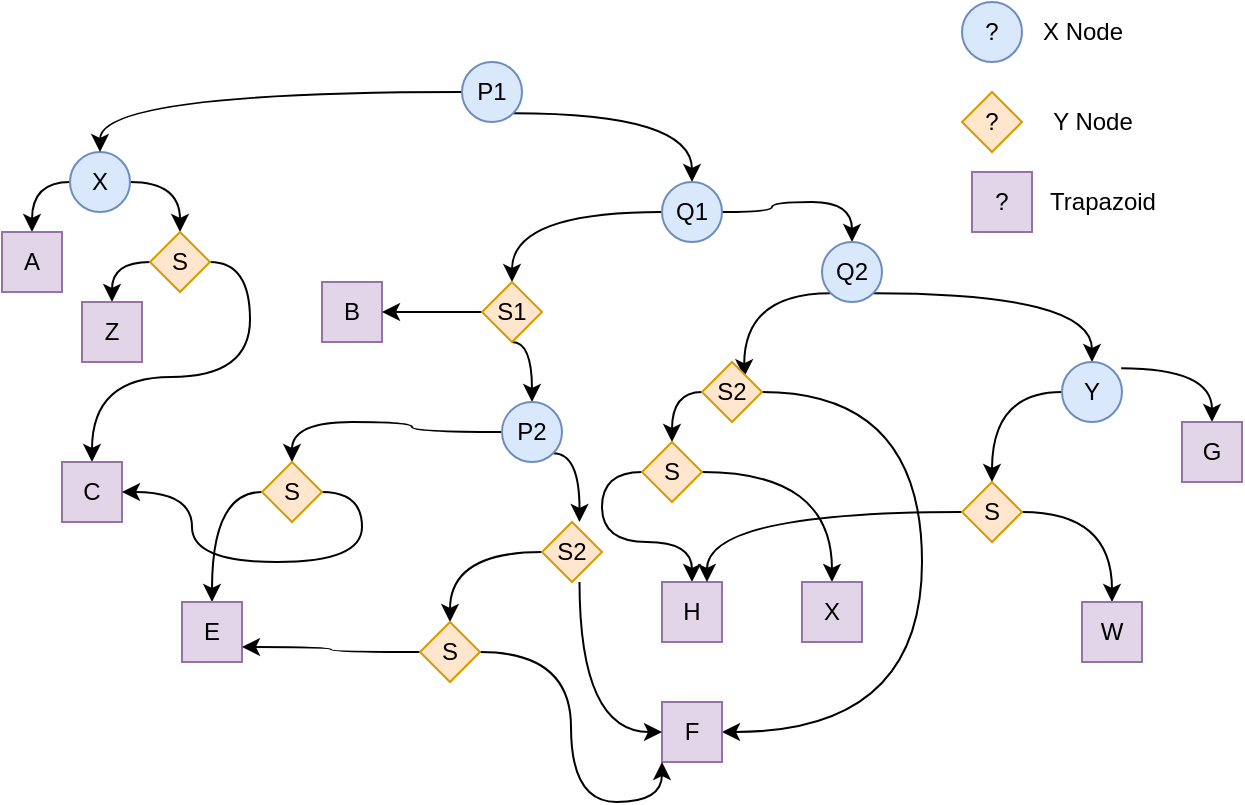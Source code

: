 <mxfile version="13.7.9" type="device"><diagram id="1P3jYseGelYIOOdL0t2H" name="Page-1"><mxGraphModel dx="1422" dy="822" grid="1" gridSize="10" guides="1" tooltips="1" connect="1" arrows="1" fold="1" page="1" pageScale="1" pageWidth="827" pageHeight="1169" math="0" shadow="0"><root><mxCell id="0"/><mxCell id="1" parent="0"/><mxCell id="ma-82jv1wfsadaCyuP6z-36" style="edgeStyle=orthogonalEdgeStyle;curved=1;orthogonalLoop=1;jettySize=auto;html=1;exitX=0;exitY=0.5;exitDx=0;exitDy=0;entryX=0.5;entryY=0;entryDx=0;entryDy=0;" parent="1" source="ma-82jv1wfsadaCyuP6z-1" target="ma-82jv1wfsadaCyuP6z-2" edge="1"><mxGeometry relative="1" as="geometry"/></mxCell><mxCell id="ma-82jv1wfsadaCyuP6z-37" style="edgeStyle=orthogonalEdgeStyle;curved=1;orthogonalLoop=1;jettySize=auto;html=1;exitX=1;exitY=0.5;exitDx=0;exitDy=0;entryX=0.5;entryY=0;entryDx=0;entryDy=0;" parent="1" source="ma-82jv1wfsadaCyuP6z-1" target="ma-82jv1wfsadaCyuP6z-4" edge="1"><mxGeometry relative="1" as="geometry"/></mxCell><mxCell id="ma-82jv1wfsadaCyuP6z-1" value="X" style="ellipse;whiteSpace=wrap;html=1;aspect=fixed;fillColor=#dae8fc;strokeColor=#6c8ebf;" parent="1" vertex="1"><mxGeometry x="224" y="105" width="30" height="30" as="geometry"/></mxCell><mxCell id="ma-82jv1wfsadaCyuP6z-2" value="A" style="rounded=0;whiteSpace=wrap;html=1;fillColor=#e1d5e7;strokeColor=#9673a6;" parent="1" vertex="1"><mxGeometry x="190" y="145" width="30" height="30" as="geometry"/></mxCell><mxCell id="ma-82jv1wfsadaCyuP6z-39" style="edgeStyle=orthogonalEdgeStyle;curved=1;orthogonalLoop=1;jettySize=auto;html=1;exitX=1;exitY=0.5;exitDx=0;exitDy=0;entryX=0.5;entryY=0;entryDx=0;entryDy=0;" parent="1" source="ma-82jv1wfsadaCyuP6z-4" target="ma-82jv1wfsadaCyuP6z-6" edge="1"><mxGeometry relative="1" as="geometry"/></mxCell><mxCell id="9eR2W5cTQIHq8uAFJY7--2" style="edgeStyle=orthogonalEdgeStyle;orthogonalLoop=1;jettySize=auto;html=1;exitX=0;exitY=0.5;exitDx=0;exitDy=0;entryX=0.5;entryY=0;entryDx=0;entryDy=0;curved=1;" edge="1" parent="1" source="ma-82jv1wfsadaCyuP6z-4" target="9eR2W5cTQIHq8uAFJY7--1"><mxGeometry relative="1" as="geometry"/></mxCell><mxCell id="ma-82jv1wfsadaCyuP6z-4" value="S" style="shape=hexagon;perimeter=hexagonPerimeter2;whiteSpace=wrap;html=1;fixedSize=1;size=16;fillColor=#ffe6cc;strokeColor=#d79b00;" parent="1" vertex="1"><mxGeometry x="264" y="145" width="30" height="30" as="geometry"/></mxCell><mxCell id="ma-82jv1wfsadaCyuP6z-5" value="B" style="rounded=0;whiteSpace=wrap;html=1;fillColor=#e1d5e7;strokeColor=#9673a6;" parent="1" vertex="1"><mxGeometry x="350" y="170" width="30" height="30" as="geometry"/></mxCell><mxCell id="ma-82jv1wfsadaCyuP6z-6" value="C" style="rounded=0;whiteSpace=wrap;html=1;fillColor=#e1d5e7;strokeColor=#9673a6;" parent="1" vertex="1"><mxGeometry x="220" y="260" width="30" height="30" as="geometry"/></mxCell><mxCell id="ma-82jv1wfsadaCyuP6z-22" style="edgeStyle=orthogonalEdgeStyle;orthogonalLoop=1;jettySize=auto;html=1;exitX=1;exitY=1;exitDx=0;exitDy=0;curved=1;" parent="1" source="ma-82jv1wfsadaCyuP6z-9" target="ma-82jv1wfsadaCyuP6z-10" edge="1"><mxGeometry relative="1" as="geometry"/></mxCell><mxCell id="ma-82jv1wfsadaCyuP6z-35" style="edgeStyle=orthogonalEdgeStyle;curved=1;orthogonalLoop=1;jettySize=auto;html=1;exitX=0;exitY=0.5;exitDx=0;exitDy=0;entryX=0.5;entryY=0;entryDx=0;entryDy=0;" parent="1" source="ma-82jv1wfsadaCyuP6z-9" target="ma-82jv1wfsadaCyuP6z-1" edge="1"><mxGeometry relative="1" as="geometry"/></mxCell><mxCell id="ma-82jv1wfsadaCyuP6z-9" value="P1" style="ellipse;whiteSpace=wrap;html=1;aspect=fixed;fillColor=#dae8fc;strokeColor=#6c8ebf;" parent="1" vertex="1"><mxGeometry x="420" y="60" width="30" height="30" as="geometry"/></mxCell><mxCell id="ma-82jv1wfsadaCyuP6z-23" style="edgeStyle=orthogonalEdgeStyle;curved=1;orthogonalLoop=1;jettySize=auto;html=1;exitX=1;exitY=0.5;exitDx=0;exitDy=0;entryX=0.5;entryY=0;entryDx=0;entryDy=0;" parent="1" source="ma-82jv1wfsadaCyuP6z-10" target="ma-82jv1wfsadaCyuP6z-11" edge="1"><mxGeometry relative="1" as="geometry"/></mxCell><mxCell id="ma-82jv1wfsadaCyuP6z-28" style="edgeStyle=orthogonalEdgeStyle;curved=1;orthogonalLoop=1;jettySize=auto;html=1;exitX=0;exitY=0.5;exitDx=0;exitDy=0;entryX=0.5;entryY=0;entryDx=0;entryDy=0;" parent="1" source="ma-82jv1wfsadaCyuP6z-10" target="ma-82jv1wfsadaCyuP6z-16" edge="1"><mxGeometry relative="1" as="geometry"/></mxCell><mxCell id="ma-82jv1wfsadaCyuP6z-10" value="Q1" style="ellipse;whiteSpace=wrap;html=1;aspect=fixed;fillColor=#dae8fc;strokeColor=#6c8ebf;" parent="1" vertex="1"><mxGeometry x="520" y="120" width="30" height="30" as="geometry"/></mxCell><mxCell id="ma-82jv1wfsadaCyuP6z-24" style="edgeStyle=orthogonalEdgeStyle;curved=1;orthogonalLoop=1;jettySize=auto;html=1;exitX=1;exitY=1;exitDx=0;exitDy=0;entryX=0.5;entryY=0;entryDx=0;entryDy=0;" parent="1" source="ma-82jv1wfsadaCyuP6z-11" target="ma-82jv1wfsadaCyuP6z-58" edge="1"><mxGeometry relative="1" as="geometry"><mxPoint x="677.5" y="200" as="targetPoint"/></mxGeometry></mxCell><mxCell id="ma-82jv1wfsadaCyuP6z-25" style="edgeStyle=orthogonalEdgeStyle;curved=1;orthogonalLoop=1;jettySize=auto;html=1;exitX=0;exitY=1;exitDx=0;exitDy=0;entryX=0.703;entryY=0.252;entryDx=0;entryDy=0;entryPerimeter=0;" parent="1" source="ma-82jv1wfsadaCyuP6z-11" target="ma-82jv1wfsadaCyuP6z-13" edge="1"><mxGeometry relative="1" as="geometry"/></mxCell><mxCell id="ma-82jv1wfsadaCyuP6z-11" value="Q2" style="ellipse;whiteSpace=wrap;html=1;aspect=fixed;fillColor=#dae8fc;strokeColor=#6c8ebf;" parent="1" vertex="1"><mxGeometry x="600" y="150" width="30" height="30" as="geometry"/></mxCell><mxCell id="ma-82jv1wfsadaCyuP6z-26" style="edgeStyle=orthogonalEdgeStyle;curved=1;orthogonalLoop=1;jettySize=auto;html=1;exitX=1;exitY=0.5;exitDx=0;exitDy=0;entryX=1;entryY=0.5;entryDx=0;entryDy=0;" parent="1" source="ma-82jv1wfsadaCyuP6z-13" target="ma-82jv1wfsadaCyuP6z-15" edge="1"><mxGeometry relative="1" as="geometry"><Array as="points"><mxPoint x="650" y="225"/><mxPoint x="650" y="395"/></Array></mxGeometry></mxCell><mxCell id="ma-82jv1wfsadaCyuP6z-27" style="edgeStyle=orthogonalEdgeStyle;curved=1;orthogonalLoop=1;jettySize=auto;html=1;exitX=0;exitY=0.5;exitDx=0;exitDy=0;entryX=0.5;entryY=0;entryDx=0;entryDy=0;" parent="1" source="ma-82jv1wfsadaCyuP6z-13" target="ma-82jv1wfsadaCyuP6z-53" edge="1"><mxGeometry relative="1" as="geometry"><mxPoint x="650" y="297.5" as="targetPoint"/></mxGeometry></mxCell><mxCell id="ma-82jv1wfsadaCyuP6z-13" value="S2" style="shape=hexagon;perimeter=hexagonPerimeter2;whiteSpace=wrap;html=1;fixedSize=1;size=66;fillColor=#ffe6cc;strokeColor=#d79b00;" parent="1" vertex="1"><mxGeometry x="540" y="210" width="30" height="30" as="geometry"/></mxCell><mxCell id="ma-82jv1wfsadaCyuP6z-15" value="F" style="rounded=0;whiteSpace=wrap;html=1;fillColor=#e1d5e7;strokeColor=#9673a6;" parent="1" vertex="1"><mxGeometry x="520" y="380" width="30" height="30" as="geometry"/></mxCell><mxCell id="ma-82jv1wfsadaCyuP6z-30" style="edgeStyle=orthogonalEdgeStyle;curved=1;orthogonalLoop=1;jettySize=auto;html=1;exitX=0.5;exitY=1;exitDx=0;exitDy=0;entryX=0.5;entryY=0;entryDx=0;entryDy=0;" parent="1" source="ma-82jv1wfsadaCyuP6z-16" target="ma-82jv1wfsadaCyuP6z-17" edge="1"><mxGeometry relative="1" as="geometry"/></mxCell><mxCell id="ma-82jv1wfsadaCyuP6z-66" style="edgeStyle=orthogonalEdgeStyle;curved=1;orthogonalLoop=1;jettySize=auto;html=1;exitX=0;exitY=0.5;exitDx=0;exitDy=0;entryX=1;entryY=0.5;entryDx=0;entryDy=0;" parent="1" source="ma-82jv1wfsadaCyuP6z-16" target="ma-82jv1wfsadaCyuP6z-5" edge="1"><mxGeometry relative="1" as="geometry"/></mxCell><mxCell id="ma-82jv1wfsadaCyuP6z-16" value="S1" style="shape=hexagon;perimeter=hexagonPerimeter2;whiteSpace=wrap;html=1;fixedSize=1;size=66;fillColor=#ffe6cc;strokeColor=#d79b00;" parent="1" vertex="1"><mxGeometry x="430" y="170" width="30" height="30" as="geometry"/></mxCell><mxCell id="ma-82jv1wfsadaCyuP6z-31" style="edgeStyle=orthogonalEdgeStyle;curved=1;orthogonalLoop=1;jettySize=auto;html=1;exitX=0;exitY=0.5;exitDx=0;exitDy=0;entryX=0.5;entryY=0;entryDx=0;entryDy=0;" parent="1" source="ma-82jv1wfsadaCyuP6z-17" target="ma-82jv1wfsadaCyuP6z-42" edge="1"><mxGeometry relative="1" as="geometry"><mxPoint x="406.5" y="260" as="targetPoint"/></mxGeometry></mxCell><mxCell id="ma-82jv1wfsadaCyuP6z-32" style="edgeStyle=orthogonalEdgeStyle;curved=1;orthogonalLoop=1;jettySize=auto;html=1;exitX=1;exitY=1;exitDx=0;exitDy=0;entryX=0.625;entryY=0;entryDx=0;entryDy=0;" parent="1" source="ma-82jv1wfsadaCyuP6z-17" target="ma-82jv1wfsadaCyuP6z-18" edge="1"><mxGeometry relative="1" as="geometry"/></mxCell><mxCell id="ma-82jv1wfsadaCyuP6z-17" value="P2" style="ellipse;whiteSpace=wrap;html=1;aspect=fixed;fillColor=#dae8fc;strokeColor=#6c8ebf;" parent="1" vertex="1"><mxGeometry x="440" y="230" width="30" height="30" as="geometry"/></mxCell><mxCell id="ma-82jv1wfsadaCyuP6z-33" style="edgeStyle=orthogonalEdgeStyle;curved=1;orthogonalLoop=1;jettySize=auto;html=1;exitX=0;exitY=0.5;exitDx=0;exitDy=0;entryX=0.5;entryY=0;entryDx=0;entryDy=0;" parent="1" source="ma-82jv1wfsadaCyuP6z-18" target="ma-82jv1wfsadaCyuP6z-47" edge="1"><mxGeometry relative="1" as="geometry"><mxPoint x="429" y="330" as="targetPoint"/></mxGeometry></mxCell><mxCell id="ma-82jv1wfsadaCyuP6z-34" style="edgeStyle=orthogonalEdgeStyle;curved=1;orthogonalLoop=1;jettySize=auto;html=1;exitX=0.625;exitY=1;exitDx=0;exitDy=0;entryX=0;entryY=0.5;entryDx=0;entryDy=0;" parent="1" source="ma-82jv1wfsadaCyuP6z-18" target="ma-82jv1wfsadaCyuP6z-15" edge="1"><mxGeometry relative="1" as="geometry"/></mxCell><mxCell id="ma-82jv1wfsadaCyuP6z-18" value="S2" style="shape=hexagon;perimeter=hexagonPerimeter2;whiteSpace=wrap;html=1;fixedSize=1;size=66;fillColor=#ffe6cc;strokeColor=#d79b00;" parent="1" vertex="1"><mxGeometry x="460" y="290" width="30" height="30" as="geometry"/></mxCell><mxCell id="ma-82jv1wfsadaCyuP6z-40" style="edgeStyle=orthogonalEdgeStyle;curved=1;orthogonalLoop=1;jettySize=auto;html=1;exitX=0;exitY=0.5;exitDx=0;exitDy=0;entryX=0.5;entryY=0;entryDx=0;entryDy=0;" parent="1" source="ma-82jv1wfsadaCyuP6z-42" target="ma-82jv1wfsadaCyuP6z-43" edge="1"><mxGeometry relative="1" as="geometry"/></mxCell><mxCell id="ma-82jv1wfsadaCyuP6z-67" style="edgeStyle=orthogonalEdgeStyle;curved=1;orthogonalLoop=1;jettySize=auto;html=1;exitX=1;exitY=0.5;exitDx=0;exitDy=0;entryX=1;entryY=0.5;entryDx=0;entryDy=0;" parent="1" source="ma-82jv1wfsadaCyuP6z-42" target="ma-82jv1wfsadaCyuP6z-6" edge="1"><mxGeometry relative="1" as="geometry"/></mxCell><mxCell id="ma-82jv1wfsadaCyuP6z-42" value="S" style="shape=hexagon;perimeter=hexagonPerimeter2;whiteSpace=wrap;html=1;fixedSize=1;size=16;fillColor=#ffe6cc;strokeColor=#d79b00;" parent="1" vertex="1"><mxGeometry x="320" y="260" width="30" height="30" as="geometry"/></mxCell><mxCell id="ma-82jv1wfsadaCyuP6z-43" value="E" style="rounded=0;whiteSpace=wrap;html=1;fillColor=#e1d5e7;strokeColor=#9673a6;" parent="1" vertex="1"><mxGeometry x="280" y="330" width="30" height="30" as="geometry"/></mxCell><mxCell id="ma-82jv1wfsadaCyuP6z-45" style="edgeStyle=orthogonalEdgeStyle;curved=1;orthogonalLoop=1;jettySize=auto;html=1;exitX=0;exitY=0.5;exitDx=0;exitDy=0;entryX=1;entryY=0.75;entryDx=0;entryDy=0;" parent="1" source="ma-82jv1wfsadaCyuP6z-47" target="ma-82jv1wfsadaCyuP6z-43" edge="1"><mxGeometry relative="1" as="geometry"><mxPoint x="386" y="380" as="targetPoint"/></mxGeometry></mxCell><mxCell id="ma-82jv1wfsadaCyuP6z-65" style="edgeStyle=orthogonalEdgeStyle;curved=1;orthogonalLoop=1;jettySize=auto;html=1;exitX=1;exitY=0.5;exitDx=0;exitDy=0;entryX=0;entryY=1;entryDx=0;entryDy=0;" parent="1" source="ma-82jv1wfsadaCyuP6z-47" target="ma-82jv1wfsadaCyuP6z-15" edge="1"><mxGeometry relative="1" as="geometry"/></mxCell><mxCell id="ma-82jv1wfsadaCyuP6z-47" value="S" style="shape=hexagon;perimeter=hexagonPerimeter2;whiteSpace=wrap;html=1;fixedSize=1;size=16;fillColor=#ffe6cc;strokeColor=#d79b00;" parent="1" vertex="1"><mxGeometry x="399" y="340" width="30" height="30" as="geometry"/></mxCell><mxCell id="ma-82jv1wfsadaCyuP6z-51" style="edgeStyle=orthogonalEdgeStyle;curved=1;orthogonalLoop=1;jettySize=auto;html=1;exitX=0;exitY=0.5;exitDx=0;exitDy=0;entryX=0.5;entryY=0;entryDx=0;entryDy=0;" parent="1" source="ma-82jv1wfsadaCyuP6z-53" target="ma-82jv1wfsadaCyuP6z-54" edge="1"><mxGeometry relative="1" as="geometry"/></mxCell><mxCell id="ma-82jv1wfsadaCyuP6z-52" style="edgeStyle=orthogonalEdgeStyle;curved=1;orthogonalLoop=1;jettySize=auto;html=1;exitX=1;exitY=0.5;exitDx=0;exitDy=0;entryX=0.5;entryY=0;entryDx=0;entryDy=0;" parent="1" source="ma-82jv1wfsadaCyuP6z-53" target="ma-82jv1wfsadaCyuP6z-55" edge="1"><mxGeometry relative="1" as="geometry"/></mxCell><mxCell id="ma-82jv1wfsadaCyuP6z-53" value="S" style="shape=hexagon;perimeter=hexagonPerimeter2;whiteSpace=wrap;html=1;fixedSize=1;size=16;fillColor=#ffe6cc;strokeColor=#d79b00;" parent="1" vertex="1"><mxGeometry x="509.99" y="250" width="30" height="30" as="geometry"/></mxCell><mxCell id="ma-82jv1wfsadaCyuP6z-54" value="H" style="rounded=0;whiteSpace=wrap;html=1;fillColor=#e1d5e7;strokeColor=#9673a6;" parent="1" vertex="1"><mxGeometry x="519.99" y="320" width="30" height="30" as="geometry"/></mxCell><mxCell id="ma-82jv1wfsadaCyuP6z-55" value="X" style="rounded=0;whiteSpace=wrap;html=1;fillColor=#e1d5e7;strokeColor=#9673a6;" parent="1" vertex="1"><mxGeometry x="589.99" y="320" width="30" height="30" as="geometry"/></mxCell><mxCell id="ma-82jv1wfsadaCyuP6z-56" style="edgeStyle=orthogonalEdgeStyle;curved=1;orthogonalLoop=1;jettySize=auto;html=1;exitX=0.986;exitY=0.105;exitDx=0;exitDy=0;entryX=0.5;entryY=0;entryDx=0;entryDy=0;exitPerimeter=0;" parent="1" source="ma-82jv1wfsadaCyuP6z-58" target="ma-82jv1wfsadaCyuP6z-59" edge="1"><mxGeometry relative="1" as="geometry"/></mxCell><mxCell id="ma-82jv1wfsadaCyuP6z-57" style="edgeStyle=orthogonalEdgeStyle;curved=1;orthogonalLoop=1;jettySize=auto;html=1;exitX=0;exitY=0.5;exitDx=0;exitDy=0;entryX=0.5;entryY=0;entryDx=0;entryDy=0;" parent="1" source="ma-82jv1wfsadaCyuP6z-58" target="ma-82jv1wfsadaCyuP6z-62" edge="1"><mxGeometry relative="1" as="geometry"/></mxCell><mxCell id="ma-82jv1wfsadaCyuP6z-58" value="Y" style="ellipse;whiteSpace=wrap;html=1;aspect=fixed;fillColor=#dae8fc;strokeColor=#6c8ebf;" parent="1" vertex="1"><mxGeometry x="720" y="210" width="30" height="30" as="geometry"/></mxCell><mxCell id="ma-82jv1wfsadaCyuP6z-59" value="G" style="rounded=0;whiteSpace=wrap;html=1;fillColor=#e1d5e7;strokeColor=#9673a6;" parent="1" vertex="1"><mxGeometry x="780" y="240" width="30" height="30" as="geometry"/></mxCell><mxCell id="ma-82jv1wfsadaCyuP6z-61" style="edgeStyle=orthogonalEdgeStyle;curved=1;orthogonalLoop=1;jettySize=auto;html=1;exitX=1;exitY=0.5;exitDx=0;exitDy=0;entryX=0.5;entryY=0;entryDx=0;entryDy=0;" parent="1" source="ma-82jv1wfsadaCyuP6z-62" target="ma-82jv1wfsadaCyuP6z-64" edge="1"><mxGeometry relative="1" as="geometry"/></mxCell><mxCell id="ma-82jv1wfsadaCyuP6z-68" style="edgeStyle=orthogonalEdgeStyle;curved=1;orthogonalLoop=1;jettySize=auto;html=1;exitX=0;exitY=0.5;exitDx=0;exitDy=0;entryX=0.75;entryY=0;entryDx=0;entryDy=0;" parent="1" source="ma-82jv1wfsadaCyuP6z-62" target="ma-82jv1wfsadaCyuP6z-54" edge="1"><mxGeometry relative="1" as="geometry"/></mxCell><mxCell id="ma-82jv1wfsadaCyuP6z-62" value="S" style="shape=hexagon;perimeter=hexagonPerimeter2;whiteSpace=wrap;html=1;fixedSize=1;size=16;fillColor=#ffe6cc;strokeColor=#d79b00;" parent="1" vertex="1"><mxGeometry x="670" y="270" width="30" height="30" as="geometry"/></mxCell><mxCell id="ma-82jv1wfsadaCyuP6z-64" value="W" style="rounded=0;whiteSpace=wrap;html=1;fillColor=#e1d5e7;strokeColor=#9673a6;" parent="1" vertex="1"><mxGeometry x="730" y="330" width="30" height="30" as="geometry"/></mxCell><mxCell id="ma-82jv1wfsadaCyuP6z-69" value="?" style="ellipse;whiteSpace=wrap;html=1;aspect=fixed;fillColor=#dae8fc;strokeColor=#6c8ebf;" parent="1" vertex="1"><mxGeometry x="670" y="30" width="30" height="30" as="geometry"/></mxCell><mxCell id="ma-82jv1wfsadaCyuP6z-70" value="X Node" style="text;html=1;align=center;verticalAlign=middle;resizable=0;points=[];autosize=1;" parent="1" vertex="1"><mxGeometry x="700" y="35" width="60" height="20" as="geometry"/></mxCell><mxCell id="ma-82jv1wfsadaCyuP6z-71" value="?" style="shape=hexagon;perimeter=hexagonPerimeter2;whiteSpace=wrap;html=1;fixedSize=1;size=20;fillColor=#ffe6cc;strokeColor=#d79b00;" parent="1" vertex="1"><mxGeometry x="670" y="75" width="30" height="30" as="geometry"/></mxCell><mxCell id="ma-82jv1wfsadaCyuP6z-72" value="Y Node" style="text;html=1;align=center;verticalAlign=middle;resizable=0;points=[];autosize=1;" parent="1" vertex="1"><mxGeometry x="705" y="80" width="60" height="20" as="geometry"/></mxCell><mxCell id="ma-82jv1wfsadaCyuP6z-73" value="?" style="rounded=0;whiteSpace=wrap;html=1;fillColor=#e1d5e7;strokeColor=#9673a6;" parent="1" vertex="1"><mxGeometry x="675" y="115" width="30" height="30" as="geometry"/></mxCell><mxCell id="ma-82jv1wfsadaCyuP6z-74" value="Trapazoid" style="text;html=1;align=center;verticalAlign=middle;resizable=0;points=[];autosize=1;" parent="1" vertex="1"><mxGeometry x="705" y="120" width="70" height="20" as="geometry"/></mxCell><mxCell id="9eR2W5cTQIHq8uAFJY7--1" value="Z" style="rounded=0;whiteSpace=wrap;html=1;fillColor=#e1d5e7;strokeColor=#9673a6;" vertex="1" parent="1"><mxGeometry x="230" y="180" width="30" height="30" as="geometry"/></mxCell></root></mxGraphModel></diagram></mxfile>